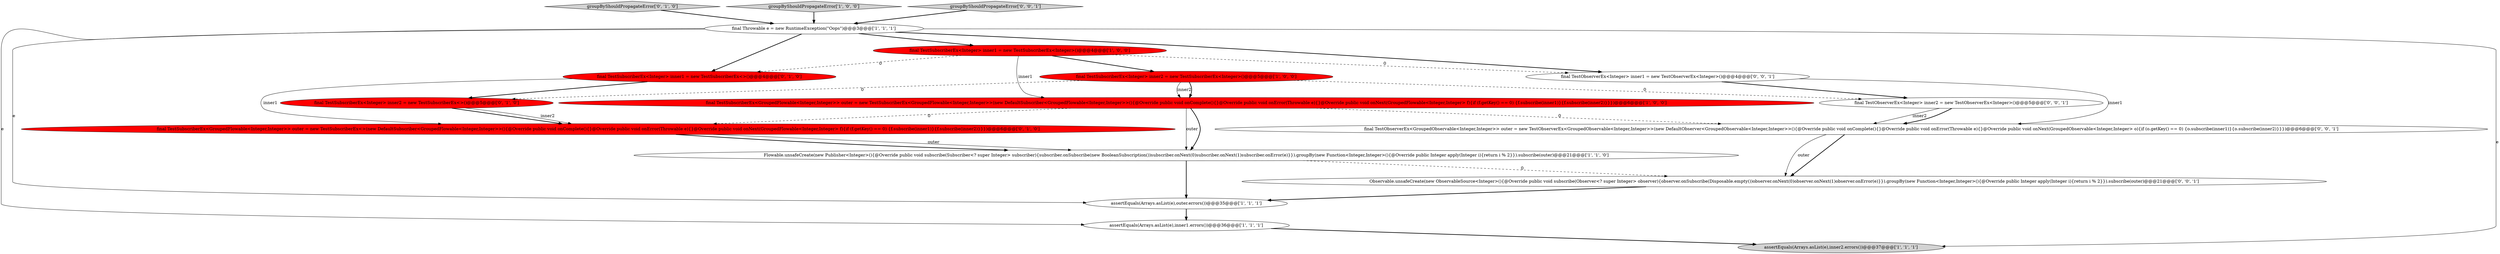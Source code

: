 digraph {
6 [style = filled, label = "Flowable.unsafeCreate(new Publisher<Integer>(){@Override public void subscribe(Subscriber<? super Integer> subscriber){subscriber.onSubscribe(new BooleanSubscription())subscriber.onNext(0)subscriber.onNext(1)subscriber.onError(e)}}).groupBy(new Function<Integer,Integer>(){@Override public Integer apply(Integer i){return i % 2}}).subscribe(outer)@@@21@@@['1', '1', '0']", fillcolor = white, shape = ellipse image = "AAA0AAABBB1BBB"];
15 [style = filled, label = "final TestObserverEx<GroupedObservable<Integer,Integer>> outer = new TestObserverEx<GroupedObservable<Integer,Integer>>(new DefaultObserver<GroupedObservable<Integer,Integer>>(){@Override public void onComplete(){}@Override public void onError(Throwable e){}@Override public void onNext(GroupedObservable<Integer,Integer> o){if (o.getKey() == 0) {o.subscribe(inner1)}{o.subscribe(inner2)}}})@@@6@@@['0', '0', '1']", fillcolor = white, shape = ellipse image = "AAA0AAABBB3BBB"];
16 [style = filled, label = "final TestObserverEx<Integer> inner1 = new TestObserverEx<Integer>()@@@4@@@['0', '0', '1']", fillcolor = white, shape = ellipse image = "AAA0AAABBB3BBB"];
7 [style = filled, label = "assertEquals(Arrays.asList(e),inner1.errors())@@@36@@@['1', '1', '1']", fillcolor = white, shape = ellipse image = "AAA0AAABBB1BBB"];
11 [style = filled, label = "final TestSubscriberEx<GroupedFlowable<Integer,Integer>> outer = new TestSubscriberEx<>(new DefaultSubscriber<GroupedFlowable<Integer,Integer>>(){@Override public void onComplete(){}@Override public void onError(Throwable e){}@Override public void onNext(GroupedFlowable<Integer,Integer> f){if (f.getKey() == 0) {f.subscribe(inner1)}{f.subscribe(inner2)}}})@@@6@@@['0', '1', '0']", fillcolor = red, shape = ellipse image = "AAA1AAABBB2BBB"];
1 [style = filled, label = "assertEquals(Arrays.asList(e),inner2.errors())@@@37@@@['1', '1', '1']", fillcolor = lightgray, shape = ellipse image = "AAA0AAABBB1BBB"];
5 [style = filled, label = "final TestSubscriberEx<Integer> inner1 = new TestSubscriberEx<Integer>()@@@4@@@['1', '0', '0']", fillcolor = red, shape = ellipse image = "AAA1AAABBB1BBB"];
10 [style = filled, label = "groupByShouldPropagateError['0', '1', '0']", fillcolor = lightgray, shape = diamond image = "AAA0AAABBB2BBB"];
14 [style = filled, label = "Observable.unsafeCreate(new ObservableSource<Integer>(){@Override public void subscribe(Observer<? super Integer> observer){observer.onSubscribe(Disposable.empty())observer.onNext(0)observer.onNext(1)observer.onError(e)}}).groupBy(new Function<Integer,Integer>(){@Override public Integer apply(Integer i){return i % 2}}).subscribe(outer)@@@21@@@['0', '0', '1']", fillcolor = white, shape = ellipse image = "AAA0AAABBB3BBB"];
3 [style = filled, label = "assertEquals(Arrays.asList(e),outer.errors())@@@35@@@['1', '1', '1']", fillcolor = white, shape = ellipse image = "AAA0AAABBB1BBB"];
8 [style = filled, label = "groupByShouldPropagateError['1', '0', '0']", fillcolor = lightgray, shape = diamond image = "AAA0AAABBB1BBB"];
2 [style = filled, label = "final TestSubscriberEx<Integer> inner2 = new TestSubscriberEx<Integer>()@@@5@@@['1', '0', '0']", fillcolor = red, shape = ellipse image = "AAA1AAABBB1BBB"];
12 [style = filled, label = "final TestSubscriberEx<Integer> inner1 = new TestSubscriberEx<>()@@@4@@@['0', '1', '0']", fillcolor = red, shape = ellipse image = "AAA1AAABBB2BBB"];
17 [style = filled, label = "groupByShouldPropagateError['0', '0', '1']", fillcolor = lightgray, shape = diamond image = "AAA0AAABBB3BBB"];
0 [style = filled, label = "final TestSubscriberEx<GroupedFlowable<Integer,Integer>> outer = new TestSubscriberEx<GroupedFlowable<Integer,Integer>>(new DefaultSubscriber<GroupedFlowable<Integer,Integer>>(){@Override public void onComplete(){}@Override public void onError(Throwable e){}@Override public void onNext(GroupedFlowable<Integer,Integer> f){if (f.getKey() == 0) {f.subscribe(inner1)}{f.subscribe(inner2)}}})@@@6@@@['1', '0', '0']", fillcolor = red, shape = ellipse image = "AAA1AAABBB1BBB"];
4 [style = filled, label = "final Throwable e = new RuntimeException(\"Oops\")@@@3@@@['1', '1', '1']", fillcolor = white, shape = ellipse image = "AAA0AAABBB1BBB"];
13 [style = filled, label = "final TestObserverEx<Integer> inner2 = new TestObserverEx<Integer>()@@@5@@@['0', '0', '1']", fillcolor = white, shape = ellipse image = "AAA0AAABBB3BBB"];
9 [style = filled, label = "final TestSubscriberEx<Integer> inner2 = new TestSubscriberEx<>()@@@5@@@['0', '1', '0']", fillcolor = red, shape = ellipse image = "AAA1AAABBB2BBB"];
14->3 [style = bold, label=""];
6->3 [style = bold, label=""];
16->13 [style = bold, label=""];
5->12 [style = dashed, label="0"];
7->1 [style = bold, label=""];
9->11 [style = bold, label=""];
15->14 [style = bold, label=""];
11->6 [style = solid, label="outer"];
0->6 [style = bold, label=""];
0->6 [style = solid, label="outer"];
11->6 [style = bold, label=""];
4->7 [style = solid, label="e"];
0->15 [style = dashed, label="0"];
5->0 [style = solid, label="inner1"];
0->11 [style = dashed, label="0"];
6->14 [style = dashed, label="0"];
12->9 [style = bold, label=""];
4->3 [style = solid, label="e"];
5->16 [style = dashed, label="0"];
2->0 [style = solid, label="inner2"];
5->2 [style = bold, label=""];
15->14 [style = solid, label="outer"];
2->0 [style = bold, label=""];
3->7 [style = bold, label=""];
2->9 [style = dashed, label="0"];
2->13 [style = dashed, label="0"];
10->4 [style = bold, label=""];
13->15 [style = solid, label="inner2"];
4->12 [style = bold, label=""];
9->11 [style = solid, label="inner2"];
13->15 [style = bold, label=""];
12->11 [style = solid, label="inner1"];
8->4 [style = bold, label=""];
4->5 [style = bold, label=""];
16->15 [style = solid, label="inner1"];
17->4 [style = bold, label=""];
4->16 [style = bold, label=""];
4->1 [style = solid, label="e"];
}
